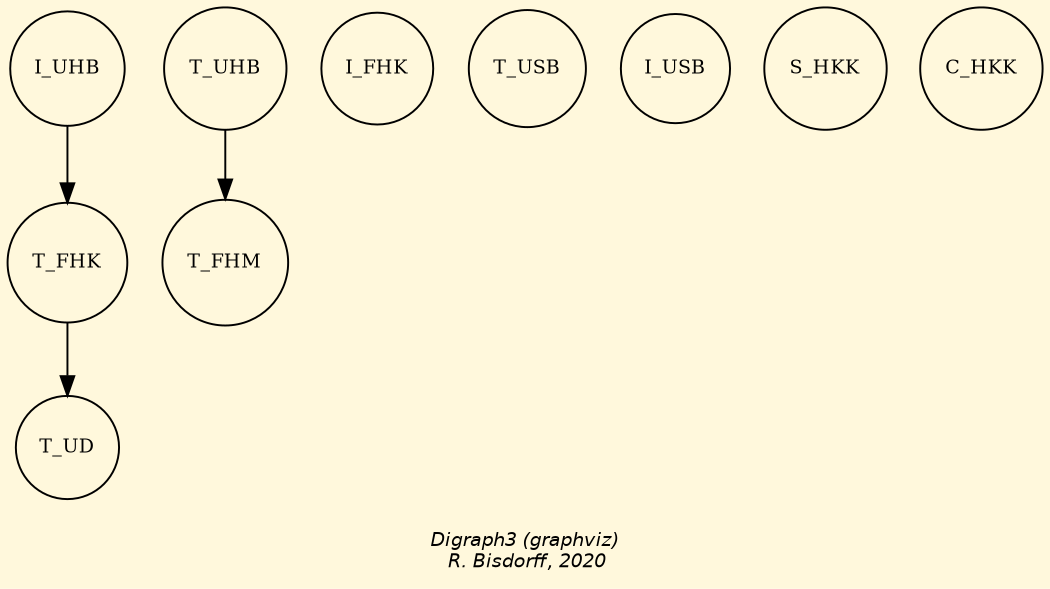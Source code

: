 digraph G {
graph [ bgcolor = cornsilk, ordering = out, fontname = "Helvetica-Oblique",
 fontsize = 12,
 label = "\nDigraph3 (graphviz)\n R. Bisdorff, 2020", size="7,7",fontsize=10];
T_UD [shape = "circle", label = "T_UD", fontsize=10];
T_FHK [shape = "circle", label = "T_FHK", fontsize=10];
T_FHM [shape = "circle", label = "T_FHM", fontsize=10];
I_FHK [shape = "circle", label = "I_FHK", fontsize=10];
T_USB [shape = "circle", label = "T_USB", fontsize=10];
I_USB [shape = "circle", label = "I_USB", fontsize=10];
T_UHB [shape = "circle", label = "T_UHB", fontsize=10];
I_UHB [shape = "circle", label = "I_UHB", fontsize=10];
S_HKK [shape = "circle", label = "S_HKK", fontsize=10];
C_HKK [shape = "circle", label = "C_HKK", fontsize=10];
{ rank = 1 ; I_FHK; I_USB; I_UHB; }
{ rank = 2 ; T_FHK; T_UHB; }
{ rank = 3 ; T_UD; T_FHM; T_USB; S_HKK; C_HKK; }
I_UHB-> T_FHK [style="setlinewidth(1)",color=black] ;
T_FHK-> T_UD [style="setlinewidth(1)",color=black] ;
T_UHB-> T_FHM [style="setlinewidth(1)",color=black] ;
}
 

